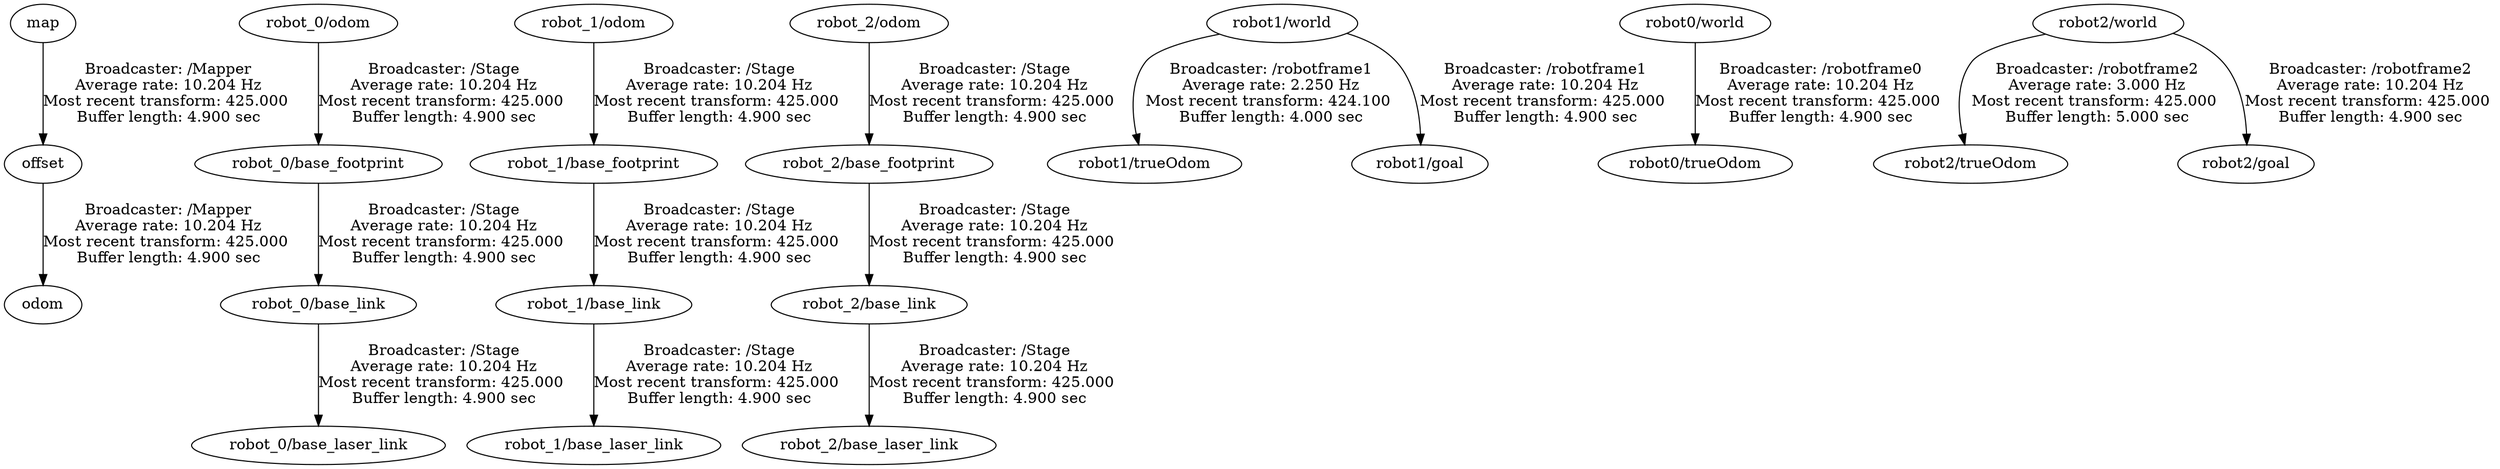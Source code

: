 digraph G {
"offset" -> "odom"[label="Broadcaster: /Mapper\nAverage rate: 10.204 Hz\nMost recent transform: 425.000 \nBuffer length: 4.900 sec\n"];
"map" -> "offset"[label="Broadcaster: /Mapper\nAverage rate: 10.204 Hz\nMost recent transform: 425.000 \nBuffer length: 4.900 sec\n"];
"robot_0/base_link" -> "robot_0/base_laser_link"[label="Broadcaster: /Stage\nAverage rate: 10.204 Hz\nMost recent transform: 425.000 \nBuffer length: 4.900 sec\n"];
"robot_0/base_footprint" -> "robot_0/base_link"[label="Broadcaster: /Stage\nAverage rate: 10.204 Hz\nMost recent transform: 425.000 \nBuffer length: 4.900 sec\n"];
"robot_1/base_link" -> "robot_1/base_laser_link"[label="Broadcaster: /Stage\nAverage rate: 10.204 Hz\nMost recent transform: 425.000 \nBuffer length: 4.900 sec\n"];
"robot_1/base_footprint" -> "robot_1/base_link"[label="Broadcaster: /Stage\nAverage rate: 10.204 Hz\nMost recent transform: 425.000 \nBuffer length: 4.900 sec\n"];
"robot_2/base_link" -> "robot_2/base_laser_link"[label="Broadcaster: /Stage\nAverage rate: 10.204 Hz\nMost recent transform: 425.000 \nBuffer length: 4.900 sec\n"];
"robot_2/base_footprint" -> "robot_2/base_link"[label="Broadcaster: /Stage\nAverage rate: 10.204 Hz\nMost recent transform: 425.000 \nBuffer length: 4.900 sec\n"];
"robot_0/odom" -> "robot_0/base_footprint"[label="Broadcaster: /Stage\nAverage rate: 10.204 Hz\nMost recent transform: 425.000 \nBuffer length: 4.900 sec\n"];
"robot_1/odom" -> "robot_1/base_footprint"[label="Broadcaster: /Stage\nAverage rate: 10.204 Hz\nMost recent transform: 425.000 \nBuffer length: 4.900 sec\n"];
"robot_2/odom" -> "robot_2/base_footprint"[label="Broadcaster: /Stage\nAverage rate: 10.204 Hz\nMost recent transform: 425.000 \nBuffer length: 4.900 sec\n"];
"robot1/world" -> "robot1/trueOdom"[label="Broadcaster: /robotframe1\nAverage rate: 2.250 Hz\nMost recent transform: 424.100 \nBuffer length: 4.000 sec\n"];
"robot0/world" -> "robot0/trueOdom"[label="Broadcaster: /robotframe0\nAverage rate: 10.204 Hz\nMost recent transform: 425.000 \nBuffer length: 4.900 sec\n"];
"robot2/world" -> "robot2/trueOdom"[label="Broadcaster: /robotframe2\nAverage rate: 3.000 Hz\nMost recent transform: 425.000 \nBuffer length: 5.000 sec\n"];
"robot1/world" -> "robot1/goal"[label="Broadcaster: /robotframe1\nAverage rate: 10.204 Hz\nMost recent transform: 425.000 \nBuffer length: 4.900 sec\n"];
"robot2/world" -> "robot2/goal"[label="Broadcaster: /robotframe2\nAverage rate: 10.204 Hz\nMost recent transform: 425.000 \nBuffer length: 4.900 sec\n"];
}